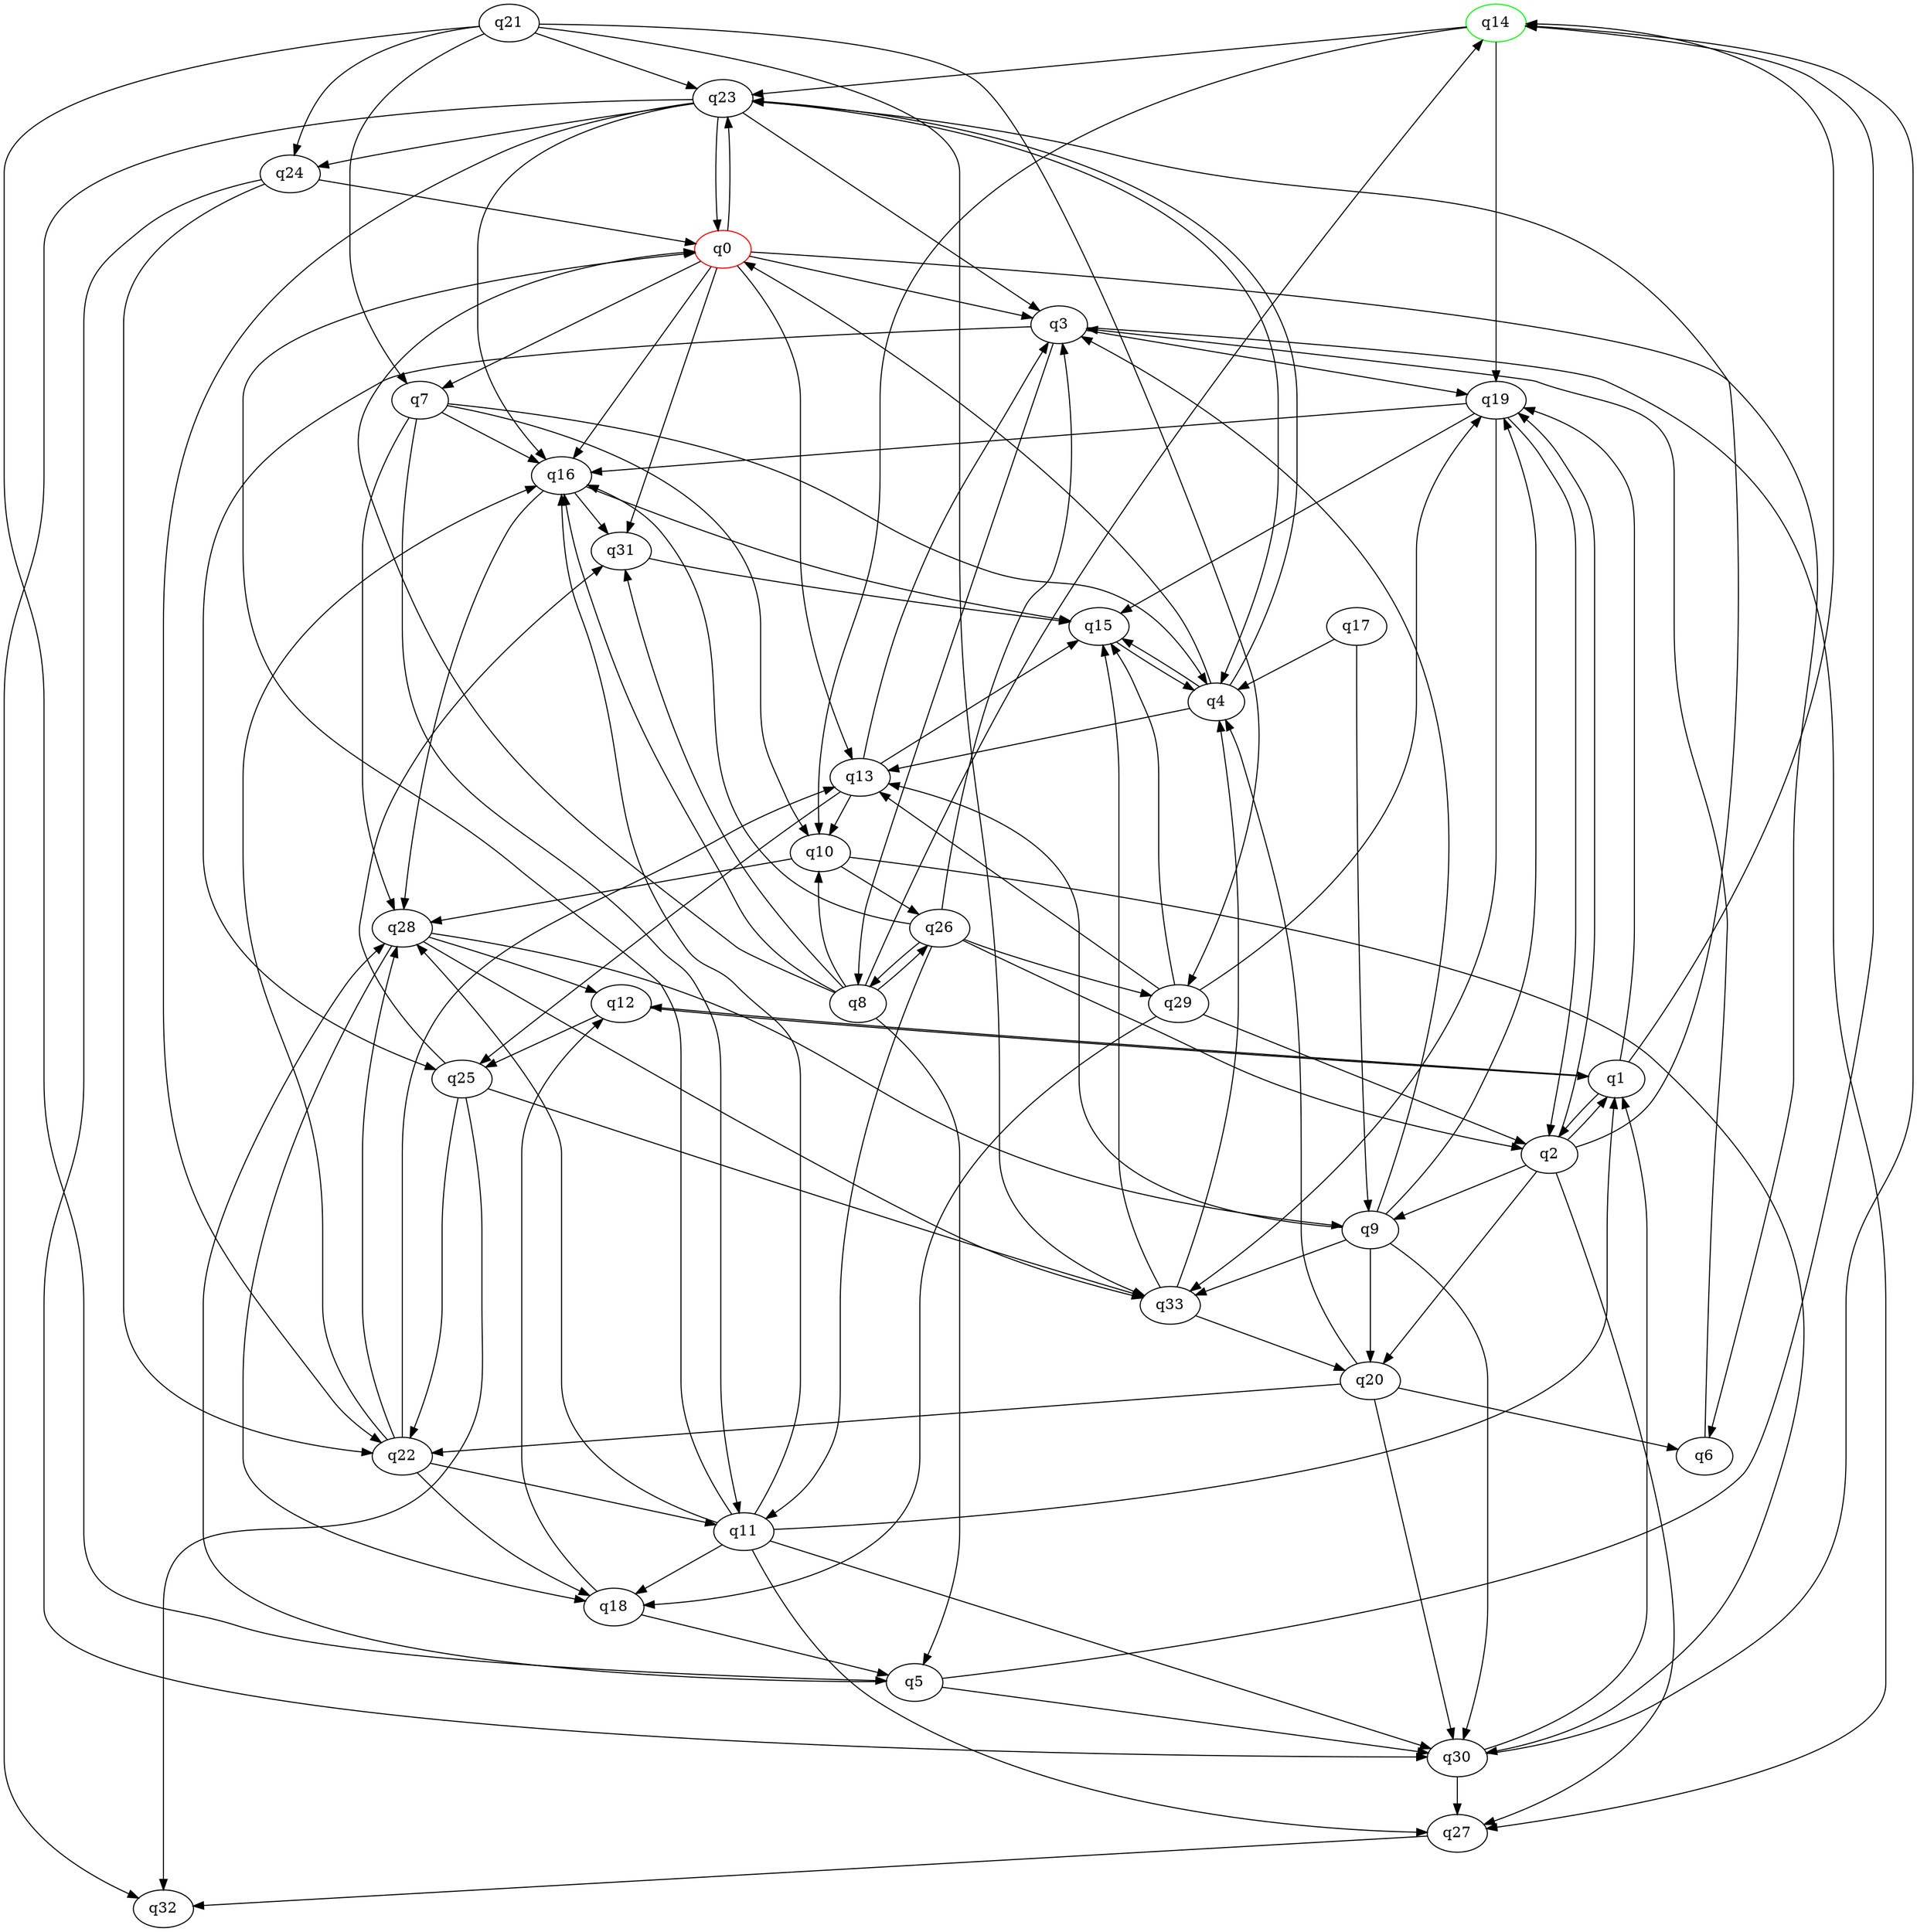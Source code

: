 digraph A{
q14 [initial=1,color=green];
q0 [final=1,color=red];
q0 -> q3;
q0 -> q6;
q0 -> q7;
q0 -> q13;
q0 -> q16;
q0 -> q23;
q0 -> q31;
q1 -> q2;
q1 -> q12;
q1 -> q14;
q1 -> q19;
q2 -> q1;
q2 -> q9;
q2 -> q19;
q2 -> q20;
q2 -> q23;
q2 -> q27;
q3 -> q8;
q3 -> q19;
q3 -> q25;
q3 -> q27;
q4 -> q0;
q4 -> q13;
q4 -> q15;
q4 -> q23;
q5 -> q14;
q5 -> q28;
q5 -> q30;
q6 -> q3;
q7 -> q4;
q7 -> q10;
q7 -> q11;
q7 -> q16;
q7 -> q28;
q8 -> q0;
q8 -> q5;
q8 -> q10;
q8 -> q14;
q8 -> q16;
q8 -> q26;
q8 -> q31;
q9 -> q3;
q9 -> q13;
q9 -> q19;
q9 -> q20;
q9 -> q30;
q9 -> q33;
q10 -> q26;
q10 -> q28;
q10 -> q30;
q11 -> q0;
q11 -> q1;
q11 -> q16;
q11 -> q18;
q11 -> q27;
q11 -> q28;
q11 -> q30;
q12 -> q1;
q12 -> q25;
q13 -> q3;
q13 -> q10;
q13 -> q15;
q13 -> q25;
q14 -> q10;
q14 -> q19;
q14 -> q23;
q15 -> q4;
q16 -> q15;
q16 -> q28;
q16 -> q31;
q17 -> q4;
q17 -> q9;
q18 -> q5;
q18 -> q12;
q19 -> q2;
q19 -> q15;
q19 -> q16;
q19 -> q33;
q20 -> q4;
q20 -> q6;
q20 -> q22;
q20 -> q30;
q21 -> q5;
q21 -> q7;
q21 -> q23;
q21 -> q24;
q21 -> q29;
q21 -> q33;
q22 -> q11;
q22 -> q13;
q22 -> q16;
q22 -> q18;
q22 -> q28;
q23 -> q0;
q23 -> q3;
q23 -> q4;
q23 -> q16;
q23 -> q22;
q23 -> q24;
q23 -> q32;
q24 -> q0;
q24 -> q22;
q24 -> q30;
q25 -> q22;
q25 -> q31;
q25 -> q32;
q25 -> q33;
q26 -> q2;
q26 -> q3;
q26 -> q8;
q26 -> q11;
q26 -> q16;
q26 -> q29;
q27 -> q32;
q28 -> q9;
q28 -> q12;
q28 -> q18;
q28 -> q33;
q29 -> q2;
q29 -> q13;
q29 -> q15;
q29 -> q18;
q29 -> q19;
q30 -> q1;
q30 -> q14;
q30 -> q27;
q31 -> q15;
q33 -> q4;
q33 -> q15;
q33 -> q20;
}